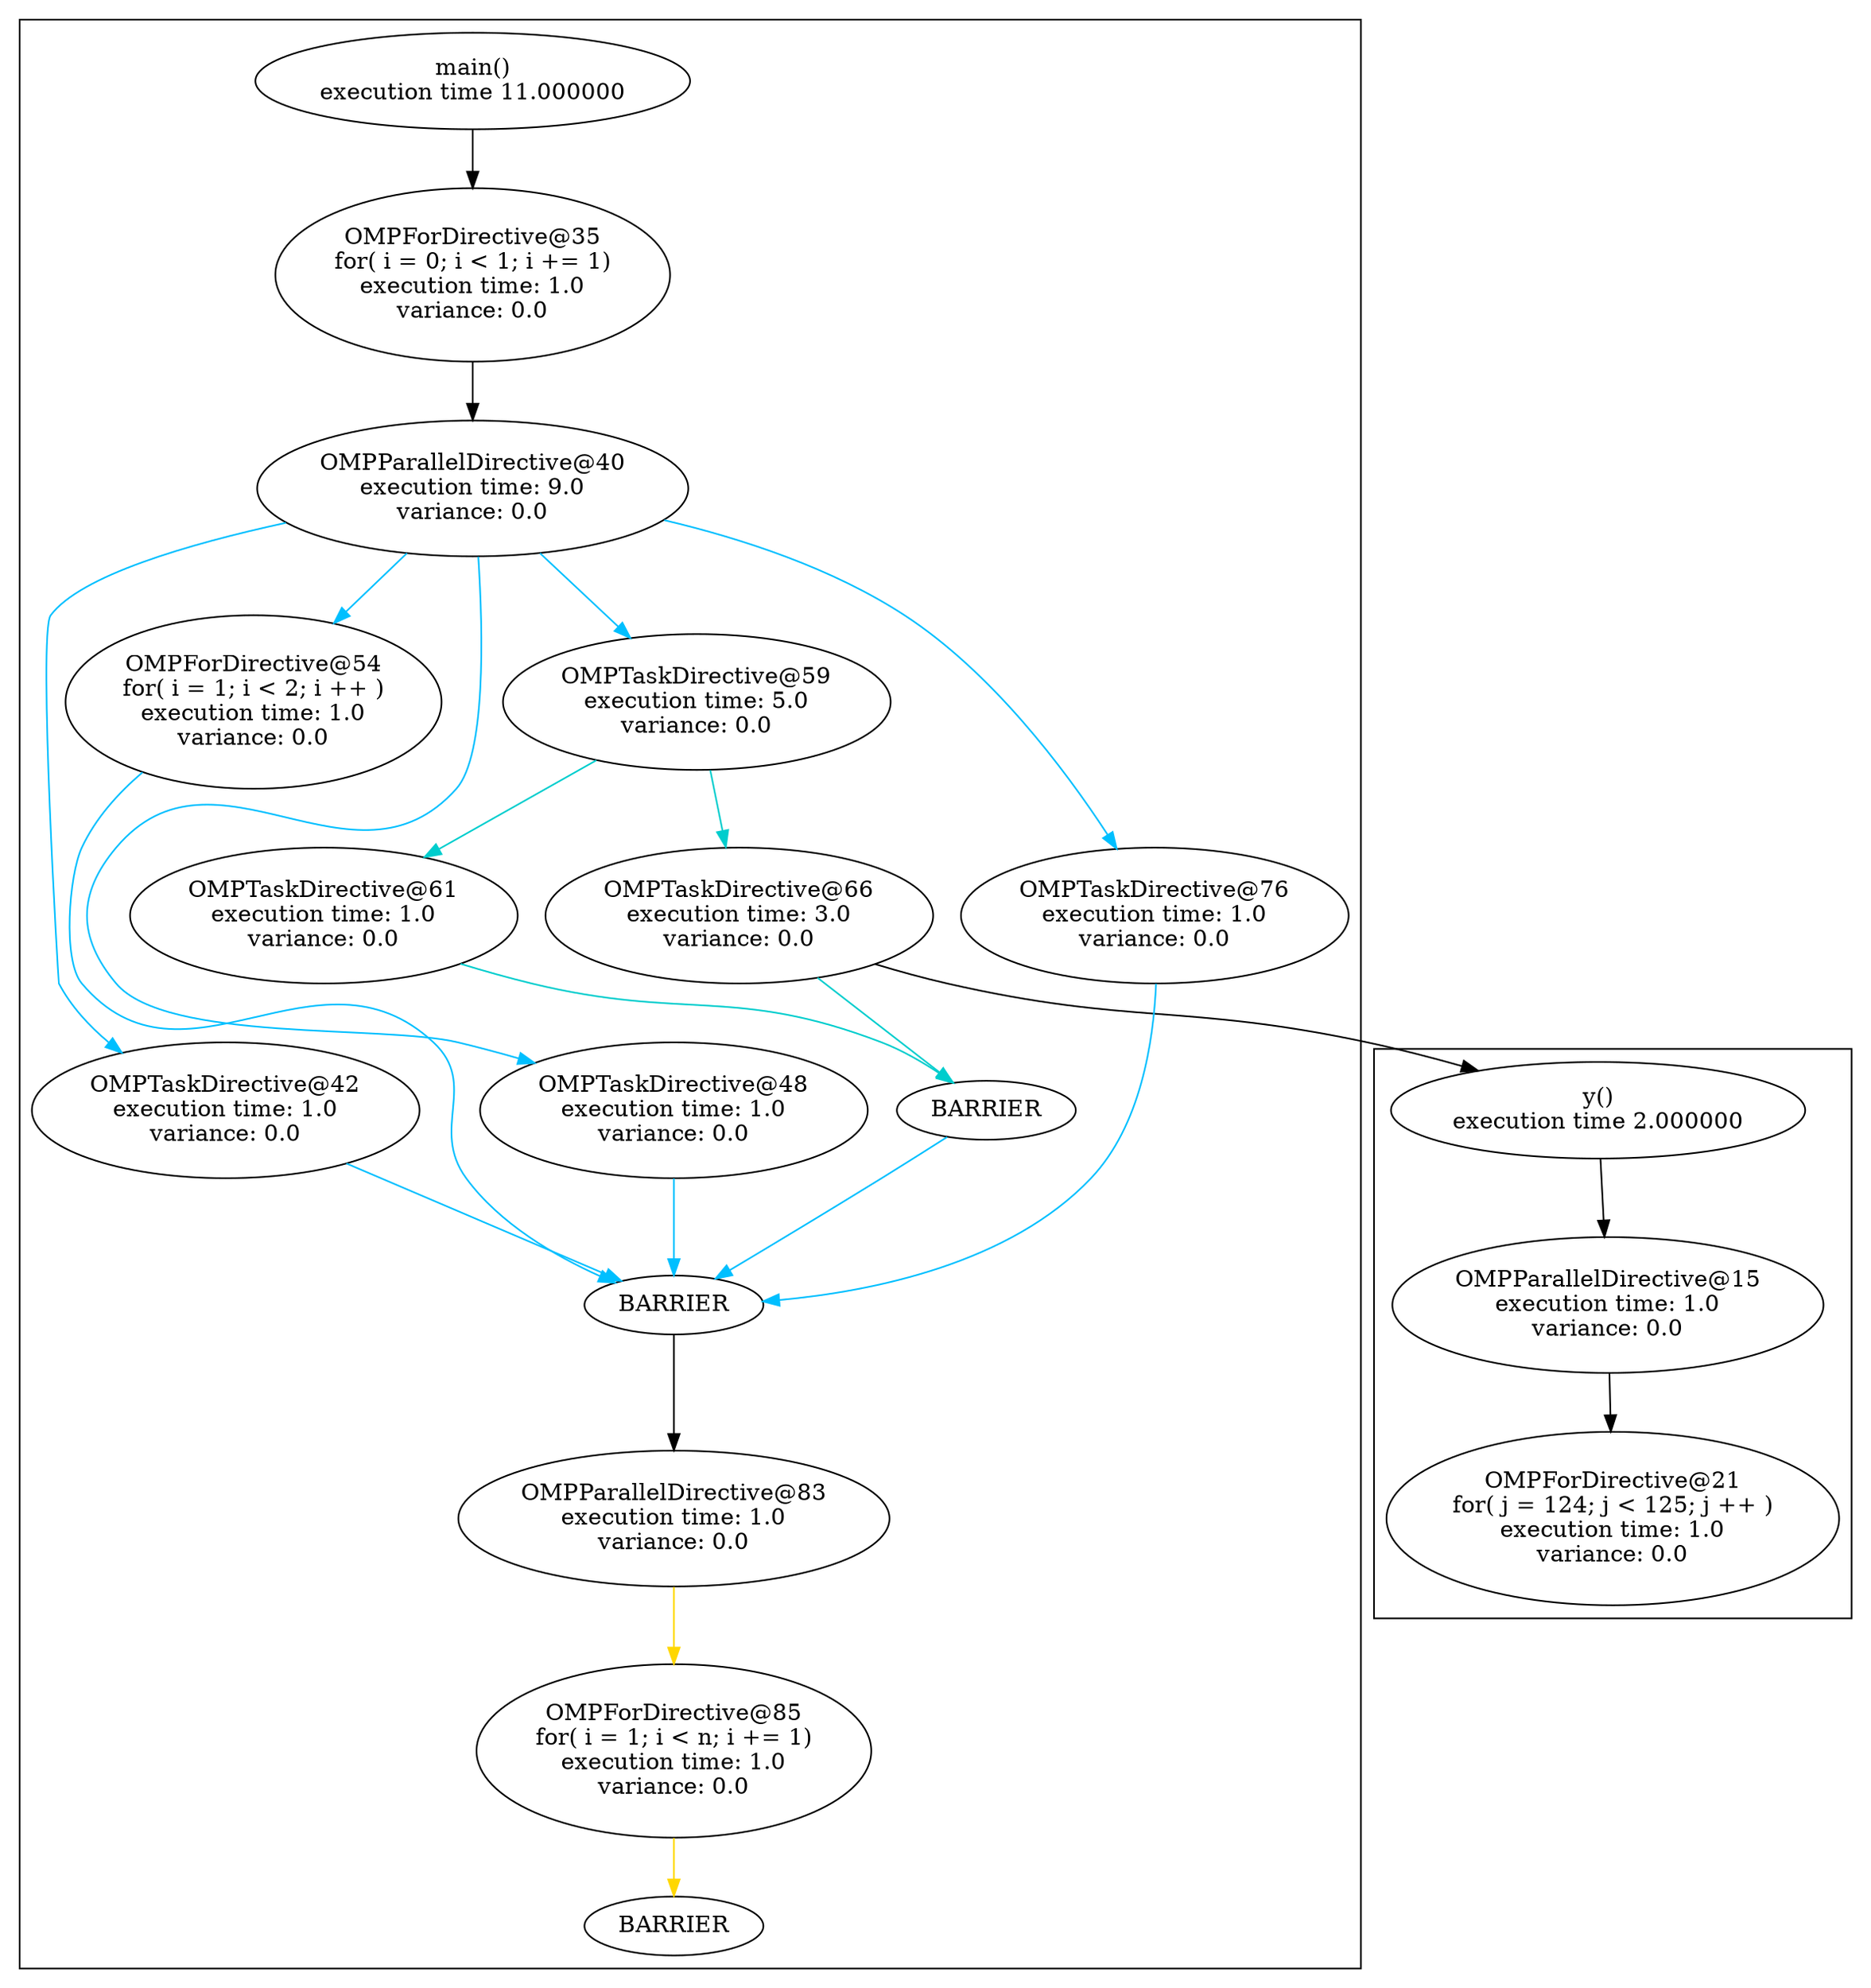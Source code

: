 digraph G {
	graph [bb="0,0,1032,1212",
		compound=true
	];
	node [label="\N"];
	subgraph cluster_0 {
		graph [bb="770,222,1024,572"];
		9		 [height=0.8171,
			label="y()\nexecution time 2.000000",
			pos="892,534",
			root=9,
			width=3.0342];
		15		 [height=1.1471,
			label="OMPParallelDirective@15\nexecution time: 1.0\nvariance: 0.0",
			pos="897,414",
			root=9,
			width=3.2896];
		9 -> 15		 [pos="e,895.29,455.34 893.21,504.44 893.71,492.7 894.3,478.74 894.86,465.39"];
		21		 [height=1.4771,
			label="OMPForDirective@21\nfor( j = 124; j < 125; j ++ )\nexecution time: 1.0\nvariance: 0.0",
			pos="897,283",
			root=9,
			width=3.257];
		15 -> 21		 [pos="e,897,336.64 897,372.54 897,364.36 897,355.58 897,346.84"];
	}
	subgraph cluster_1 {
		graph [bb="8,8,762,1204"];
		59		 [height=1.1471,
			label="OMPTaskDirective@59\nexecution time: 5.0\nvariance: 0.0",
			pos="385,785",
			root=28,
			width=2.9745];
		61		 [height=1.1471,
			label="OMPTaskDirective@61\nexecution time: 1.0\nvariance: 0.0",
			pos="183,654",
			root=28,
			width=2.9745];
		59 -> 61		 [color=cyan3,
			pos="e,237.5,689.8 330.6,749.26 304.56,732.63 273.22,712.61 246.13,695.32"];
		66		 [height=1.1471,
			label="OMPTaskDirective@66\nexecution time: 3.0\nvariance: 0.0",
			pos="415,654",
			root=28,
			width=2.9745];
		59 -> 66		 [color=cyan3,
			pos="e,405.62,695.32 394.41,743.54 397.23,731.41 400.36,717.96 403.31,705.28"];
		48		 [height=1.1471,
			label="OMPTaskDirective@48\nexecution time: 1.0\nvariance: 0.0",
			pos="375,534",
			root=28,
			width=2.9745];
		"40_end"		 [height=0.5,
			label=BARRIER,
			pos="375,414",
			root=28,
			width=1.4568];
		48 -> "40_end"		 [color=deepskyblue1,
			pos="e,375,432.29 375,492.39 375,475.87 375,457.21 375,442.35"];
		76		 [height=1.1471,
			label="OMPTaskDirective@76\nexecution time: 1.0\nvariance: 0.0",
			pos="647,654",
			root=28,
			width=2.9745];
		76 -> "40_end"		 [color=deepskyblue1,
			pos="e,426.93,417.06 649.42,612.62 649.35,576.67 643.42,524.83 614,492 569.18,441.98 491.74,424.28 437.18,418.11"];
		"59_end"		 [height=0.5,
			label=BARRIER,
			pos="553,534",
			root=28,
			width=1.4568];
		"59_end" -> "40_end"		 [color=deepskyblue1,
			pos="e,397.99,430.24 529.73,517.57 498.19,496.67 441.78,459.27 406.49,435.87"];
		28		 [height=0.8171,
			label="main()\nexecution time 11.000000",
			pos="259,1166",
			root=28,
			width=3.1674];
		35		 [height=1.4771,
			label="OMPForDirective@35\nfor( i = 0; i < 1; i += 1)\nexecution time: 1.0\nvariance: 0.0",
			pos="259,1047",
			root=28,
			width=2.8425];
		28 -> 35		 [pos="e,259,1100.5 259,1136.4 259,1128.5 259,1119.7 259,1110.7"];
		42		 [height=1.1471,
			label="OMPTaskDirective@42\nexecution time: 1.0\nvariance: 0.0",
			pos="123,534",
			root=28,
			width=2.9745];
		42 -> "40_end"		 [color=deepskyblue1,
			pos="e,345.15,428.98 189.87,501.69 236.38,479.91 296.79,451.62 335.73,433.39"];
		40		 [height=1.1471,
			label="OMPParallelDirective@40\nexecution time: 9.0\nvariance: 0.0",
			pos="259,916",
			root=28,
			width=3.2896];
		40 -> 59		 [color=deepskyblue1,
			pos="e,347.9,823.98 296.46,876.65 310.3,862.48 326.12,846.29 340.52,831.54"];
		40 -> 48		 [color=deepskyblue1,
			pos="e,298.02,562.83 262.32,874.67 265.31,827.29 266.84,752.54 249,732 194.94,669.74 119.34,759.71 67,696 43.301,667.15 43.227,640.79 \
67,612 120.89,546.74 172.17,597.63 254,576 265.22,573.03 276.92,569.56 288.42,565.93"];
		40 -> 76		 [color=deepskyblue1,
			pos="e,625.03,694.66 363.05,896.12 408.23,884.47 460.05,866.18 501,838 552.11,802.83 594.17,744.54 619.81,703.2"];
		40 -> 42		 [color=deepskyblue1,
			pos="e,67.684,569.43 144.44,905.16 100.36,895.13 54.134,875.59 27,838 18.974,826.88 31.534,612.95 32,612 38.578,598.56 48.701,586.57 \
59.841,576.28"];
		54		 [height=1.4771,
			label="OMPForDirective@54\nfor( i = 1; i < 2; i ++ )\nexecution time: 1.0\nvariance: 0.0",
			pos="138,785",
			root=28,
			width=2.8384];
		40 -> 54		 [color=deepskyblue1,
			pos="e,182.19,833.11 223.02,876.65 212.41,865.33 200.58,852.72 189.2,840.59"];
		61 -> "59_end"		 [color=cyan3,
			pos="e,533.48,550.85 258.28,624.5 271.73,619.95 285.7,615.58 299,612 382.85,589.47 410.53,608.59 491,576 502.96,571.16 515.04,563.84 \
525.31,556.72"];
		35 -> 40		 [pos="e,259,957.55 259,993.53 259,985 259,976.18 259,967.69"];
		66 -> "59_end"		 [color=cyan3,
			pos="e,534.43,550.88 458.29,615.99 480.69,596.83 507.33,574.05 526.63,557.54"];
		54 -> "40_end"		 [color=deepskyblue1,
			pos="e,342.74,428.25 79.095,741.33 65.708,728.42 53.295,713.07 46,696 38.665,678.83 34.072,626.36 46,612 101.76,544.88 175.8,636.16 239,\
576 266.8,549.54 237.04,523.47 259,492 277.54,465.43 308.47,445.57 333.73,432.69"];
		83		 [height=1.1471,
			label="OMPParallelDirective@83\nexecution time: 1.0\nvariance: 0.0",
			pos="375,283",
			root=28,
			width=3.2896];
		85		 [height=1.4771,
			label="OMPForDirective@85\nfor( i = 1; i < n; i += 1)\nexecution time: 1.0\nvariance: 0.0",
			pos="375,141",
			root=28,
			width=2.8425];
		83 -> 85		 [color=gold,
			pos="e,375,194.41 375,241.51 375,230.02 375,217.24 375,204.77"];
		"83_end"		 [height=0.5,
			label=BARRIER,
			pos="375,34",
			root=28,
			width=1.4568];
		"40_end" -> 83		 [pos="e,375,324.31 375,395.87 375,380.19 375,356.19 375,334.43"];
		85 -> "83_end"		 [color=gold,
			pos="e,375,52.46 375,87.808 375,79.132 375,70.445 375,62.694"];
	}
	66 -> 9	 [pos="e,828.15,558 489.56,624.34 503.21,619.75 517.43,615.41 531,612 633.48,586.28 663.2,600.43 766,576 783.12,571.93 801.26,566.63 818.27,\
561.21"];
}
